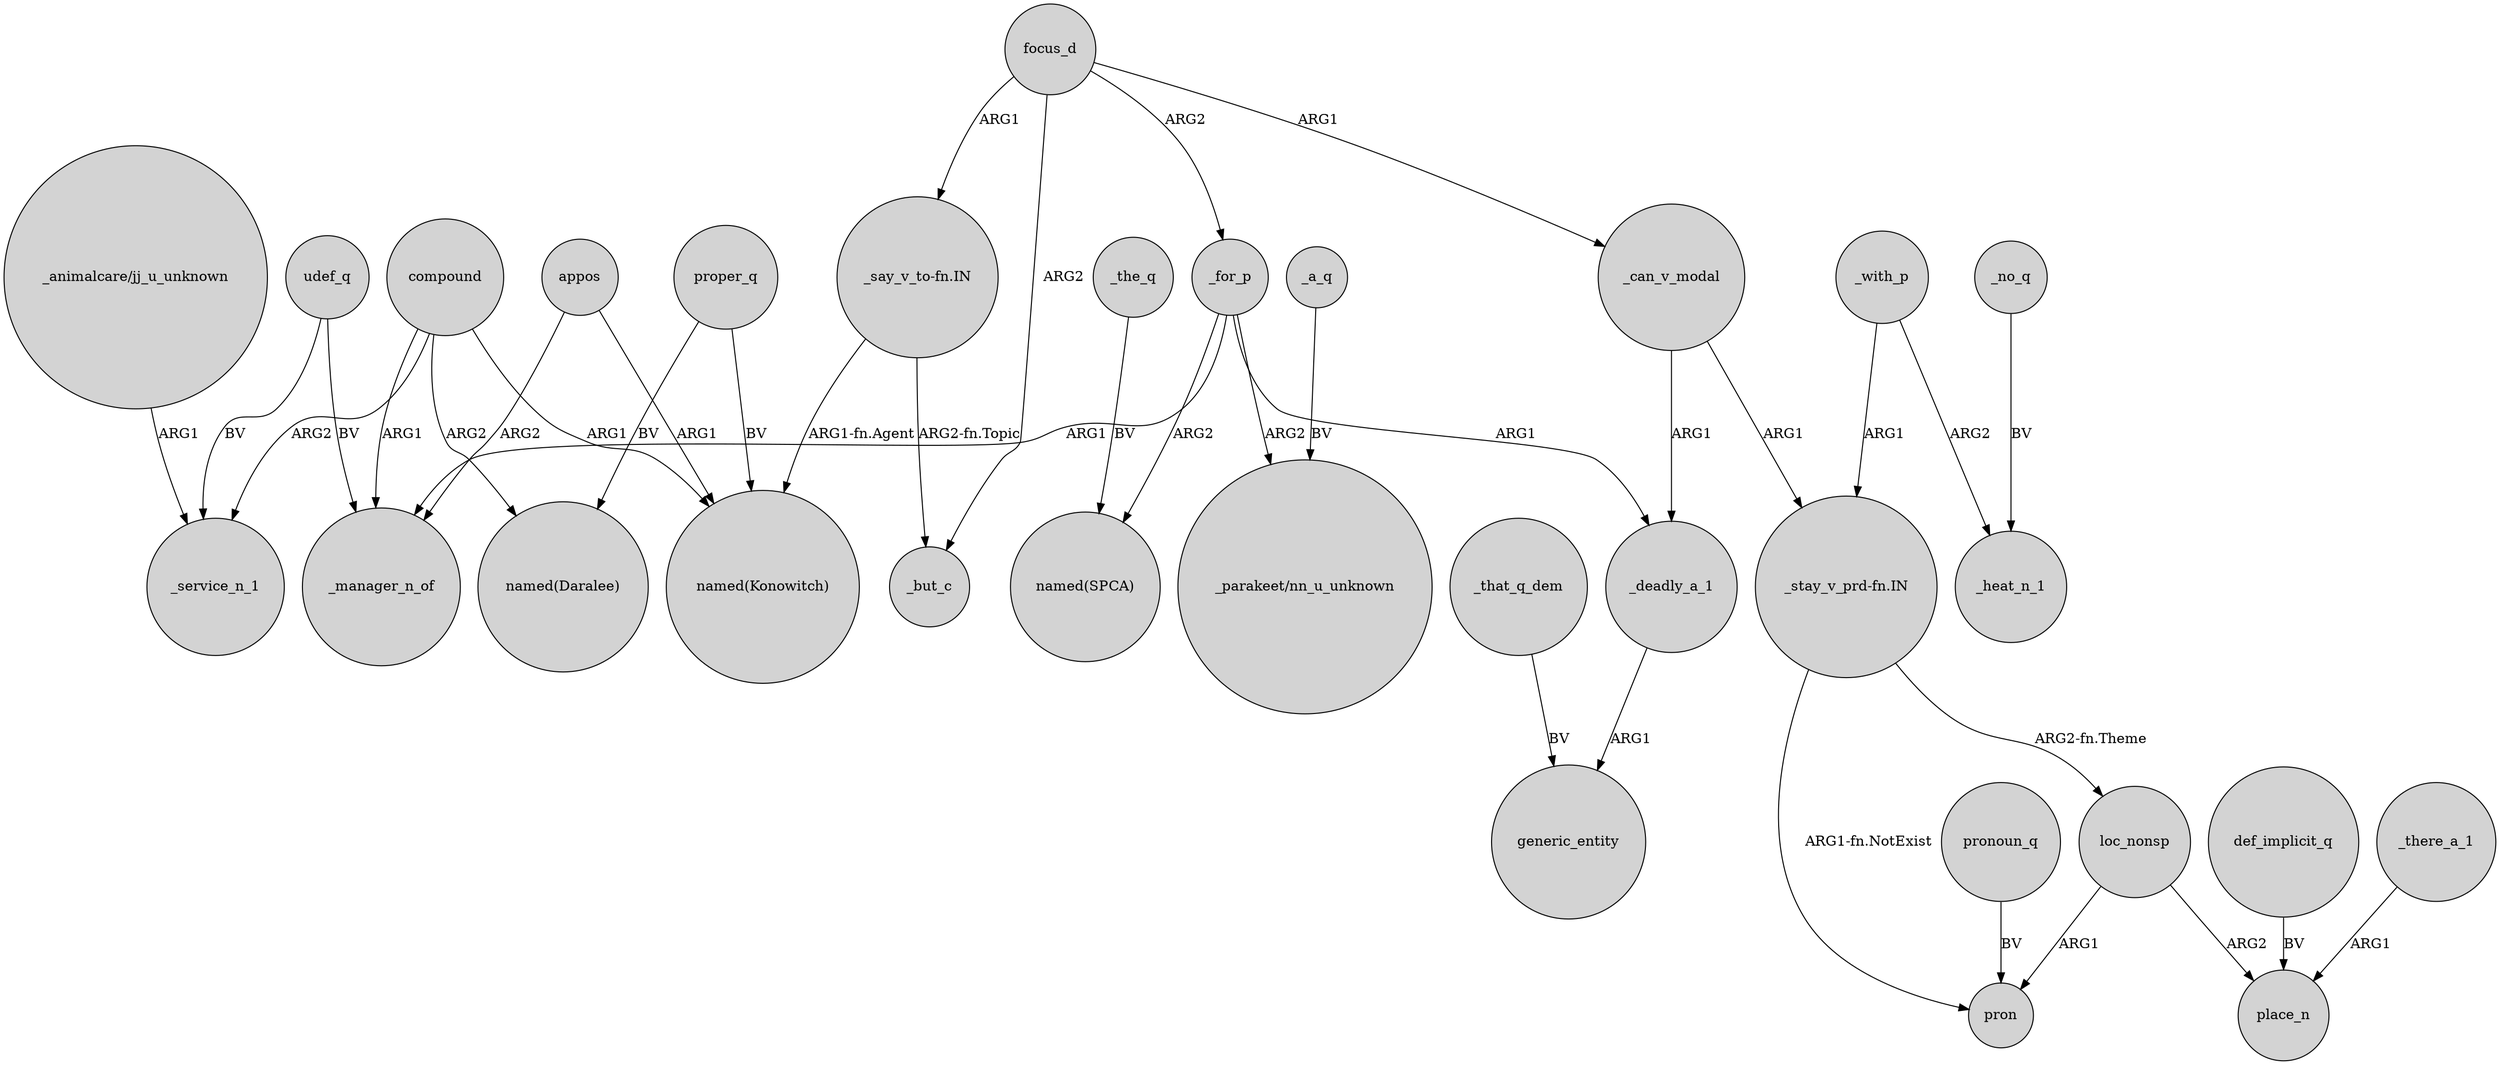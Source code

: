 digraph {
	node [shape=circle style=filled]
	_for_p -> _manager_n_of [label=ARG1]
	compound -> _manager_n_of [label=ARG1]
	compound -> _service_n_1 [label=ARG2]
	appos -> "named(Konowitch)" [label=ARG1]
	_that_q_dem -> generic_entity [label=BV]
	loc_nonsp -> pron [label=ARG1]
	_with_p -> _heat_n_1 [label=ARG2]
	"_say_v_to-fn.IN" -> "named(Konowitch)" [label="ARG1-fn.Agent"]
	"_stay_v_prd-fn.IN" -> pron [label="ARG1-fn.NotExist"]
	_with_p -> "_stay_v_prd-fn.IN" [label=ARG1]
	def_implicit_q -> place_n [label=BV]
	_no_q -> _heat_n_1 [label=BV]
	_for_p -> _deadly_a_1 [label=ARG1]
	_for_p -> "named(SPCA)" [label=ARG2]
	focus_d -> _for_p [label=ARG2]
	focus_d -> _but_c [label=ARG2]
	"_say_v_to-fn.IN" -> _but_c [label="ARG2-fn.Topic"]
	proper_q -> "named(Konowitch)" [label=BV]
	pronoun_q -> pron [label=BV]
	_can_v_modal -> _deadly_a_1 [label=ARG1]
	_the_q -> "named(SPCA)" [label=BV]
	udef_q -> _service_n_1 [label=BV]
	_can_v_modal -> "_stay_v_prd-fn.IN" [label=ARG1]
	"_stay_v_prd-fn.IN" -> loc_nonsp [label="ARG2-fn.Theme"]
	compound -> "named(Konowitch)" [label=ARG1]
	_a_q -> "_parakeet/nn_u_unknown" [label=BV]
	_deadly_a_1 -> generic_entity [label=ARG1]
	_for_p -> "_parakeet/nn_u_unknown" [label=ARG2]
	udef_q -> _manager_n_of [label=BV]
	loc_nonsp -> place_n [label=ARG2]
	"_animalcare/jj_u_unknown" -> _service_n_1 [label=ARG1]
	focus_d -> _can_v_modal [label=ARG1]
	proper_q -> "named(Daralee)" [label=BV]
	appos -> _manager_n_of [label=ARG2]
	_there_a_1 -> place_n [label=ARG1]
	compound -> "named(Daralee)" [label=ARG2]
	focus_d -> "_say_v_to-fn.IN" [label=ARG1]
}
